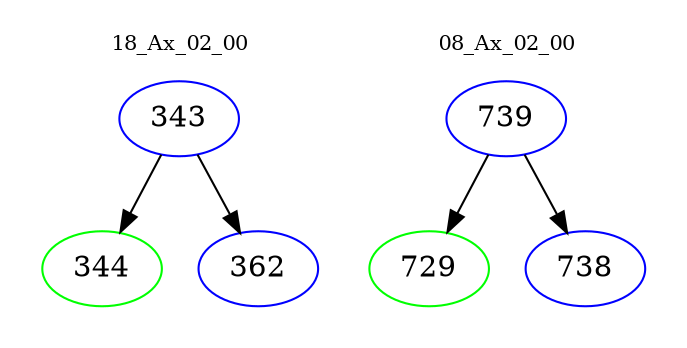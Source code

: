 digraph{
subgraph cluster_0 {
color = white
label = "18_Ax_02_00";
fontsize=10;
T0_343 [label="343", color="blue"]
T0_343 -> T0_344 [color="black"]
T0_344 [label="344", color="green"]
T0_343 -> T0_362 [color="black"]
T0_362 [label="362", color="blue"]
}
subgraph cluster_1 {
color = white
label = "08_Ax_02_00";
fontsize=10;
T1_739 [label="739", color="blue"]
T1_739 -> T1_729 [color="black"]
T1_729 [label="729", color="green"]
T1_739 -> T1_738 [color="black"]
T1_738 [label="738", color="blue"]
}
}
